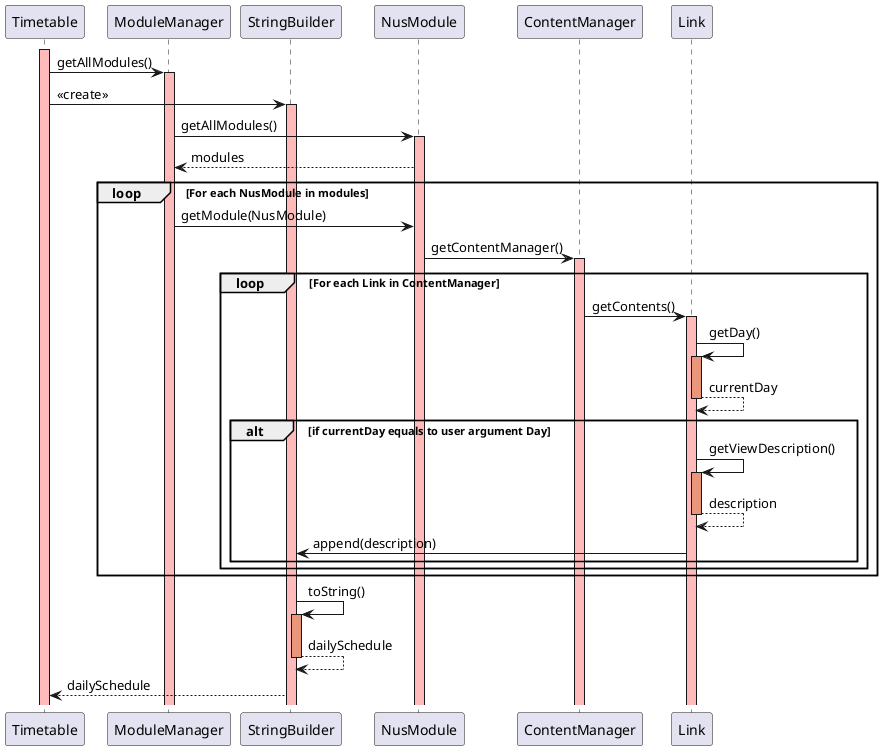 @startuml
Activate Timetable #FFBBBB
Timetable -> ModuleManager: getAllModules()
Activate ModuleManager #FFBBBB
Timetable -> StringBuilder: <<create>>
Activate StringBuilder #FFBBBB
ModuleManager -> NusModule: getAllModules()
Activate NusModule #FFBBBB
NusModule --> ModuleManager: modules


loop For each NusModule in modules
    ModuleManager -> NusModule: getModule(NusModule)

    NusModule -> ContentManager : getContentManager()
    Activate ContentManager #FFBBBB

        loop For each Link in ContentManager

            ContentManager -> Link: getContents()
            Activate Link #FFBBBB

            Link->Link: getDay()
            Activate Link #DarkSalmon
            Link --> Link: currentDay

            alt if currentDay equals to user argument Day
            Deactivate Link

            Link -> Link: getViewDescription()
            Activate Link #DarkSalmon

            Link --> Link: description
            Deactivate Link
            Link -> StringBuilder: append(description)
        end
end
end
StringBuilder -> StringBuilder: toString()
Activate StringBuilder #DarkSalmon
StringBuilder --> StringBuilder: dailySchedule 
Deactivate StringBuilder
StringBuilder --> Timetable: dailySchedule
@enduml
